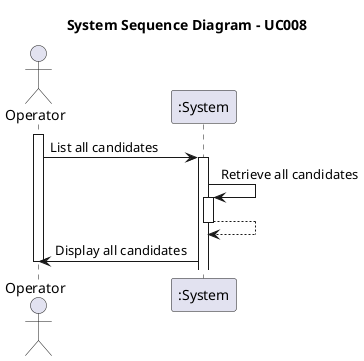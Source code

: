 @startuml

title System Sequence Diagram - UC008
actor Operator as Operator
participant ":System" as System

activate Operator

    Operator -> System: List all candidates
    activate System

    System -> System: Retrieve all candidates
    activate System

    System --> System
    deactivate System

    System -> Operator: Display all candidates
    deactivate Operator


@enduml